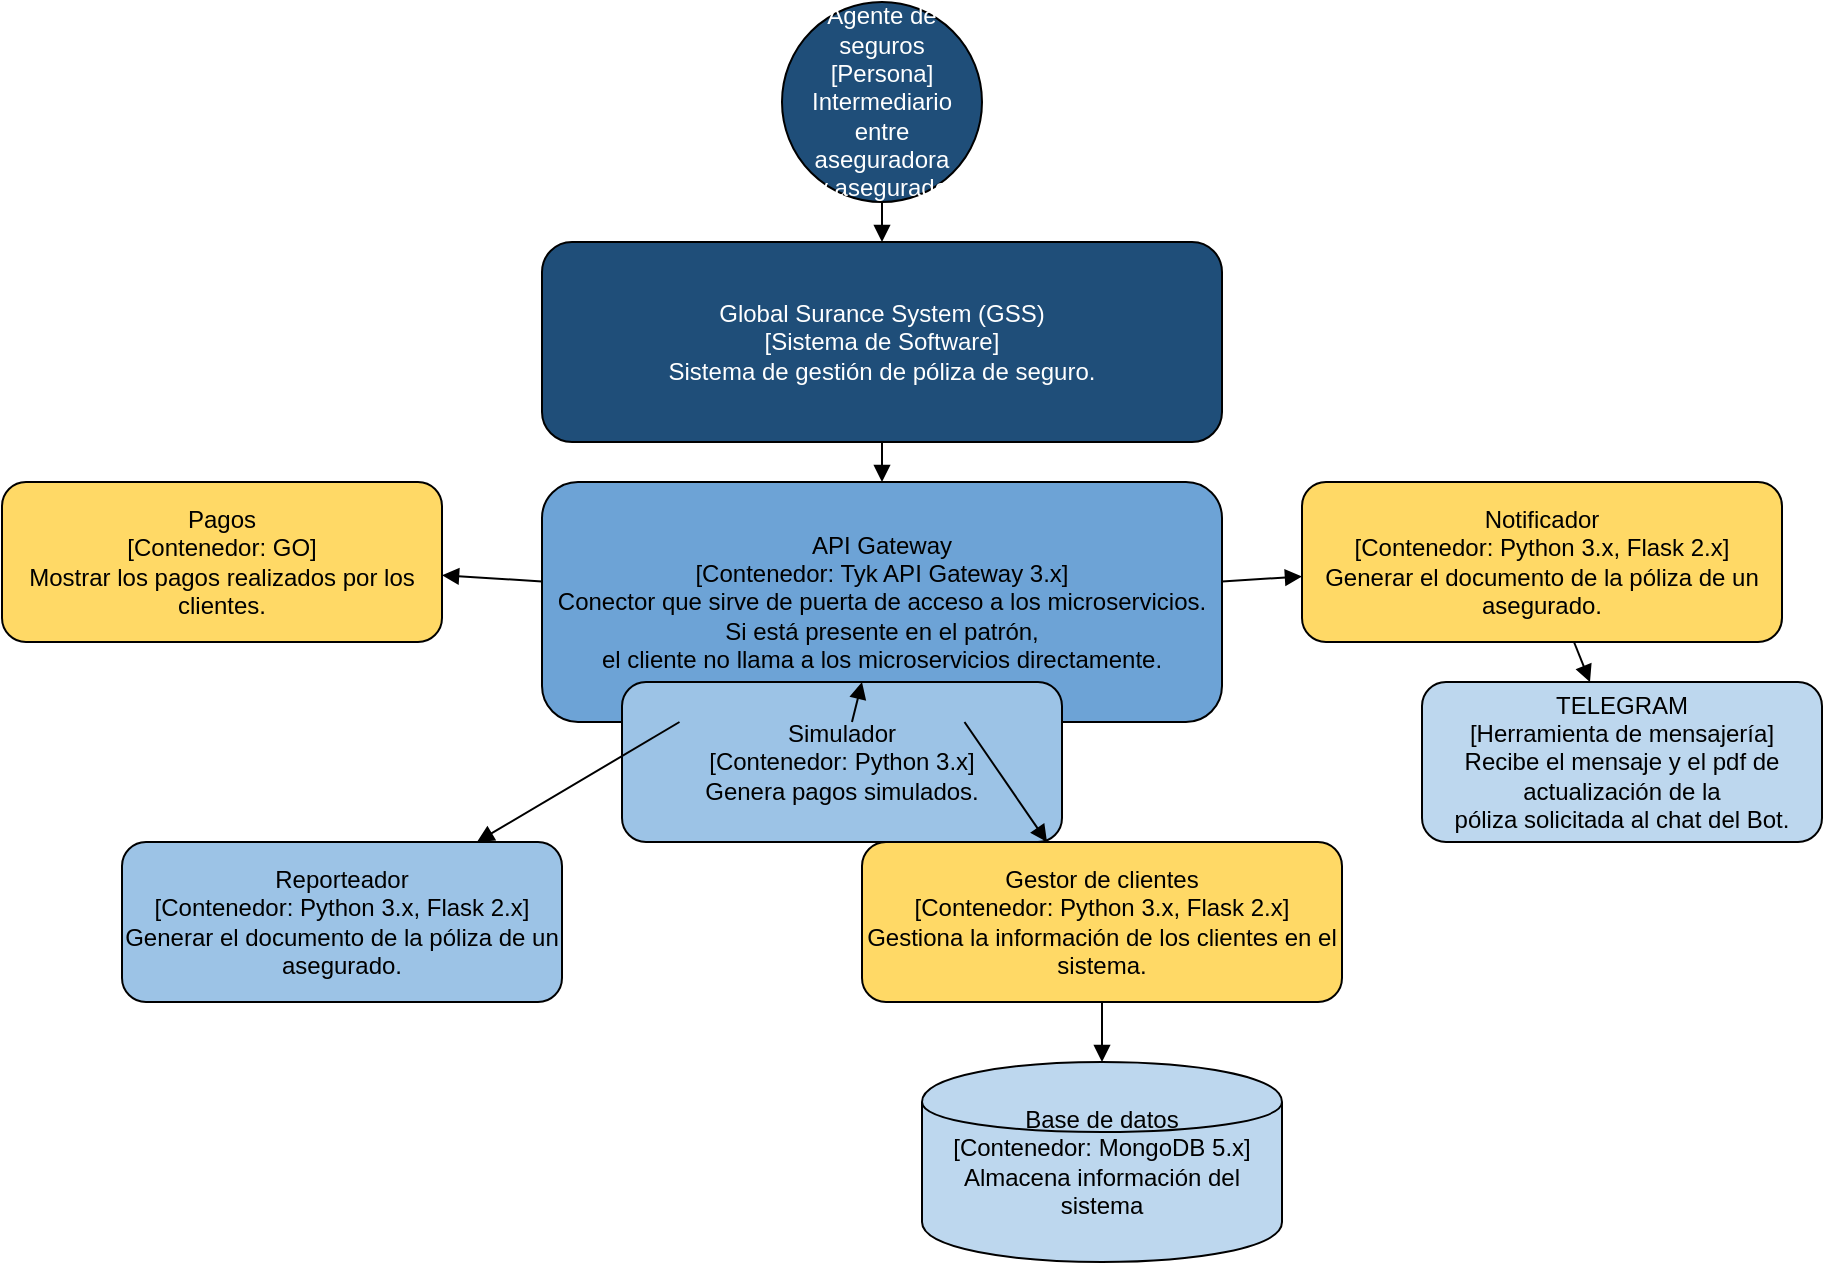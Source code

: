 <mxfile>
    <diagram name="Sistema de Pólizas - Microservicios" id="yZJZWR_VW7ttg2apmTk4">
        <mxGraphModel dx="1240" dy="1107" grid="1" gridSize="10" guides="1" tooltips="1" connect="1" arrows="1" fold="1" page="1" pageScale="1" pageWidth="827" pageHeight="1169" math="0" shadow="0">
            <root>
                <mxCell id="0"/>
                <mxCell id="1" parent="0"/>
                <mxCell id="agent" value="Agente de seguros&#xa;[Persona]&#xa;Intermediario entre aseguradora&#xa;y asegurado" style="ellipse;html=1;aspect=fixed;whiteSpace=wrap;fillColor=#1F4E79;fontColor=#FFFFFF;" parent="1" vertex="1">
                    <mxGeometry x="430" y="20" width="100" height="100" as="geometry"/>
                </mxCell>
                <mxCell id="gss" value="Global Surance System (GSS)&#xa;[Sistema de Software]&#xa;Sistema de gestión de póliza de seguro." style="rounded=1;whiteSpace=wrap;html=1;fillColor=#1F4E79;fontColor=#FFFFFF;" parent="1" vertex="1">
                    <mxGeometry x="310" y="140" width="340" height="100" as="geometry"/>
                </mxCell>
                <mxCell id="api" value="API Gateway&#xa;[Contenedor: Tyk API Gateway 3.x]&#xa;Conector que sirve de puerta de acceso a los microservicios. Si está presente en el patrón,&#xa;el cliente no llama a los microservicios directamente." style="rounded=1;whiteSpace=wrap;html=1;fillColor=#6DA3D6;" parent="1" vertex="1">
                    <mxGeometry x="310" y="260" width="340" height="120" as="geometry"/>
                </mxCell>
                <mxCell id="pagos" value="Pagos&#xa;[Contenedor: GO]&#xa;Mostrar los pagos realizados por los clientes." style="rounded=1;whiteSpace=wrap;html=1;fillColor=#FFD966;" parent="1" vertex="1">
                    <mxGeometry x="40" y="260" width="220" height="80" as="geometry"/>
                </mxCell>
                <mxCell id="reporteador" value="Reporteador&#xa;[Contenedor: Python 3.x, Flask 2.x]&#xa;Generar el documento de la póliza de un asegurado." style="rounded=1;whiteSpace=wrap;html=1;fillColor=#9CC3E6;" parent="1" vertex="1">
                    <mxGeometry x="100" y="440" width="220" height="80" as="geometry"/>
                </mxCell>
                <mxCell id="gestor" value="Gestor de clientes&#xa;[Contenedor: Python 3.x, Flask 2.x]&#xa;Gestiona la información de los clientes en el sistema." style="rounded=1;whiteSpace=wrap;html=1;fillColor=#FFD966;" parent="1" vertex="1">
                    <mxGeometry x="470" y="440" width="240" height="80" as="geometry"/>
                </mxCell>
                <mxCell id="mongo" value="Base de datos&#xa;[Contenedor: MongoDB 5.x]&#xa;Almacena información del sistema" style="shape=cylinder;whiteSpace=wrap;html=1;fillColor=#BDD7EE;" parent="1" vertex="1">
                    <mxGeometry x="500" y="550" width="180" height="100" as="geometry"/>
                </mxCell>
                <mxCell id="notificador" value="Notificador&#xa;[Contenedor: Python 3.x, Flask 2.x]&#xa;Generar el documento de la póliza de un asegurado." style="rounded=1;whiteSpace=wrap;html=1;fillColor=#FFD966;" parent="1" vertex="1">
                    <mxGeometry x="690" y="260" width="240" height="80" as="geometry"/>
                </mxCell>

                <mxCell id="simulador" value="Simulador&#xa;[Contenedor: Python 3.x]&#xa;Genera pagos simulados." style="rounded=1;whiteSpace=wrap;html=1;fillColor=#9CC3E6;" parent="1" vertex="1">
                    <mxGeometry x="350" y="360" width="220" height="80" as="geometry"/>
                </mxCell>
                <mxCell id="telegram" value="TELEGRAM&#xa;[Herramienta de mensajería]&#xa;Recibe el mensaje y el pdf de actualización de la&#xa;póliza solicitada al chat del Bot." style="rounded=1;whiteSpace=wrap;html=1;fillColor=#BDD7EE;" parent="1" vertex="1">
                    <mxGeometry x="750" y="360" width="200" height="80" as="geometry"/>
                </mxCell>
                <mxCell id="2" style="endArrow=block;" parent="1" source="agent" target="gss" edge="1">
                    <mxGeometry relative="1" as="geometry"/>
                </mxCell>
                <mxCell id="3" style="endArrow=block;" parent="1" source="gss" target="api" edge="1">
                    <mxGeometry relative="1" as="geometry"/>
                </mxCell>
                <mxCell id="4" style="endArrow=block;" parent="1" source="api" target="pagos" edge="1">
                    <mxGeometry relative="1" as="geometry"/>
                </mxCell>
                <mxCell id="5" style="endArrow=block;" parent="1" source="api" target="reporteador" edge="1">
                    <mxGeometry relative="1" as="geometry"/>
                </mxCell>
                <mxCell id="6" style="endArrow=block;" parent="1" source="api" target="gestor" edge="1">
                    <mxGeometry relative="1" as="geometry"/>
                </mxCell>
                <mxCell id="7" style="endArrow=block;" parent="1" source="gestor" target="mongo" edge="1">
                    <mxGeometry relative="1" as="geometry"/>
                </mxCell>
                <mxCell id="8" style="endArrow=block;" parent="1" source="api" target="notificador" edge="1">
                    <mxGeometry relative="1" as="geometry"/>
                </mxCell>
                <mxCell id="9" style="endArrow=block;" parent="1" source="notificador" target="telegram" edge="1">
                    <mxGeometry relative="1" as="geometry"/>
                </mxCell>

                <mxCell id="10" style="endArrow=block;" parent="1" source="api" target="simulador" edge="1">
                    <mxGeometry relative="1" as="geometry"/>
                </mxCell>
            </root>
        </mxGraphModel>
    </diagram>
</mxfile>